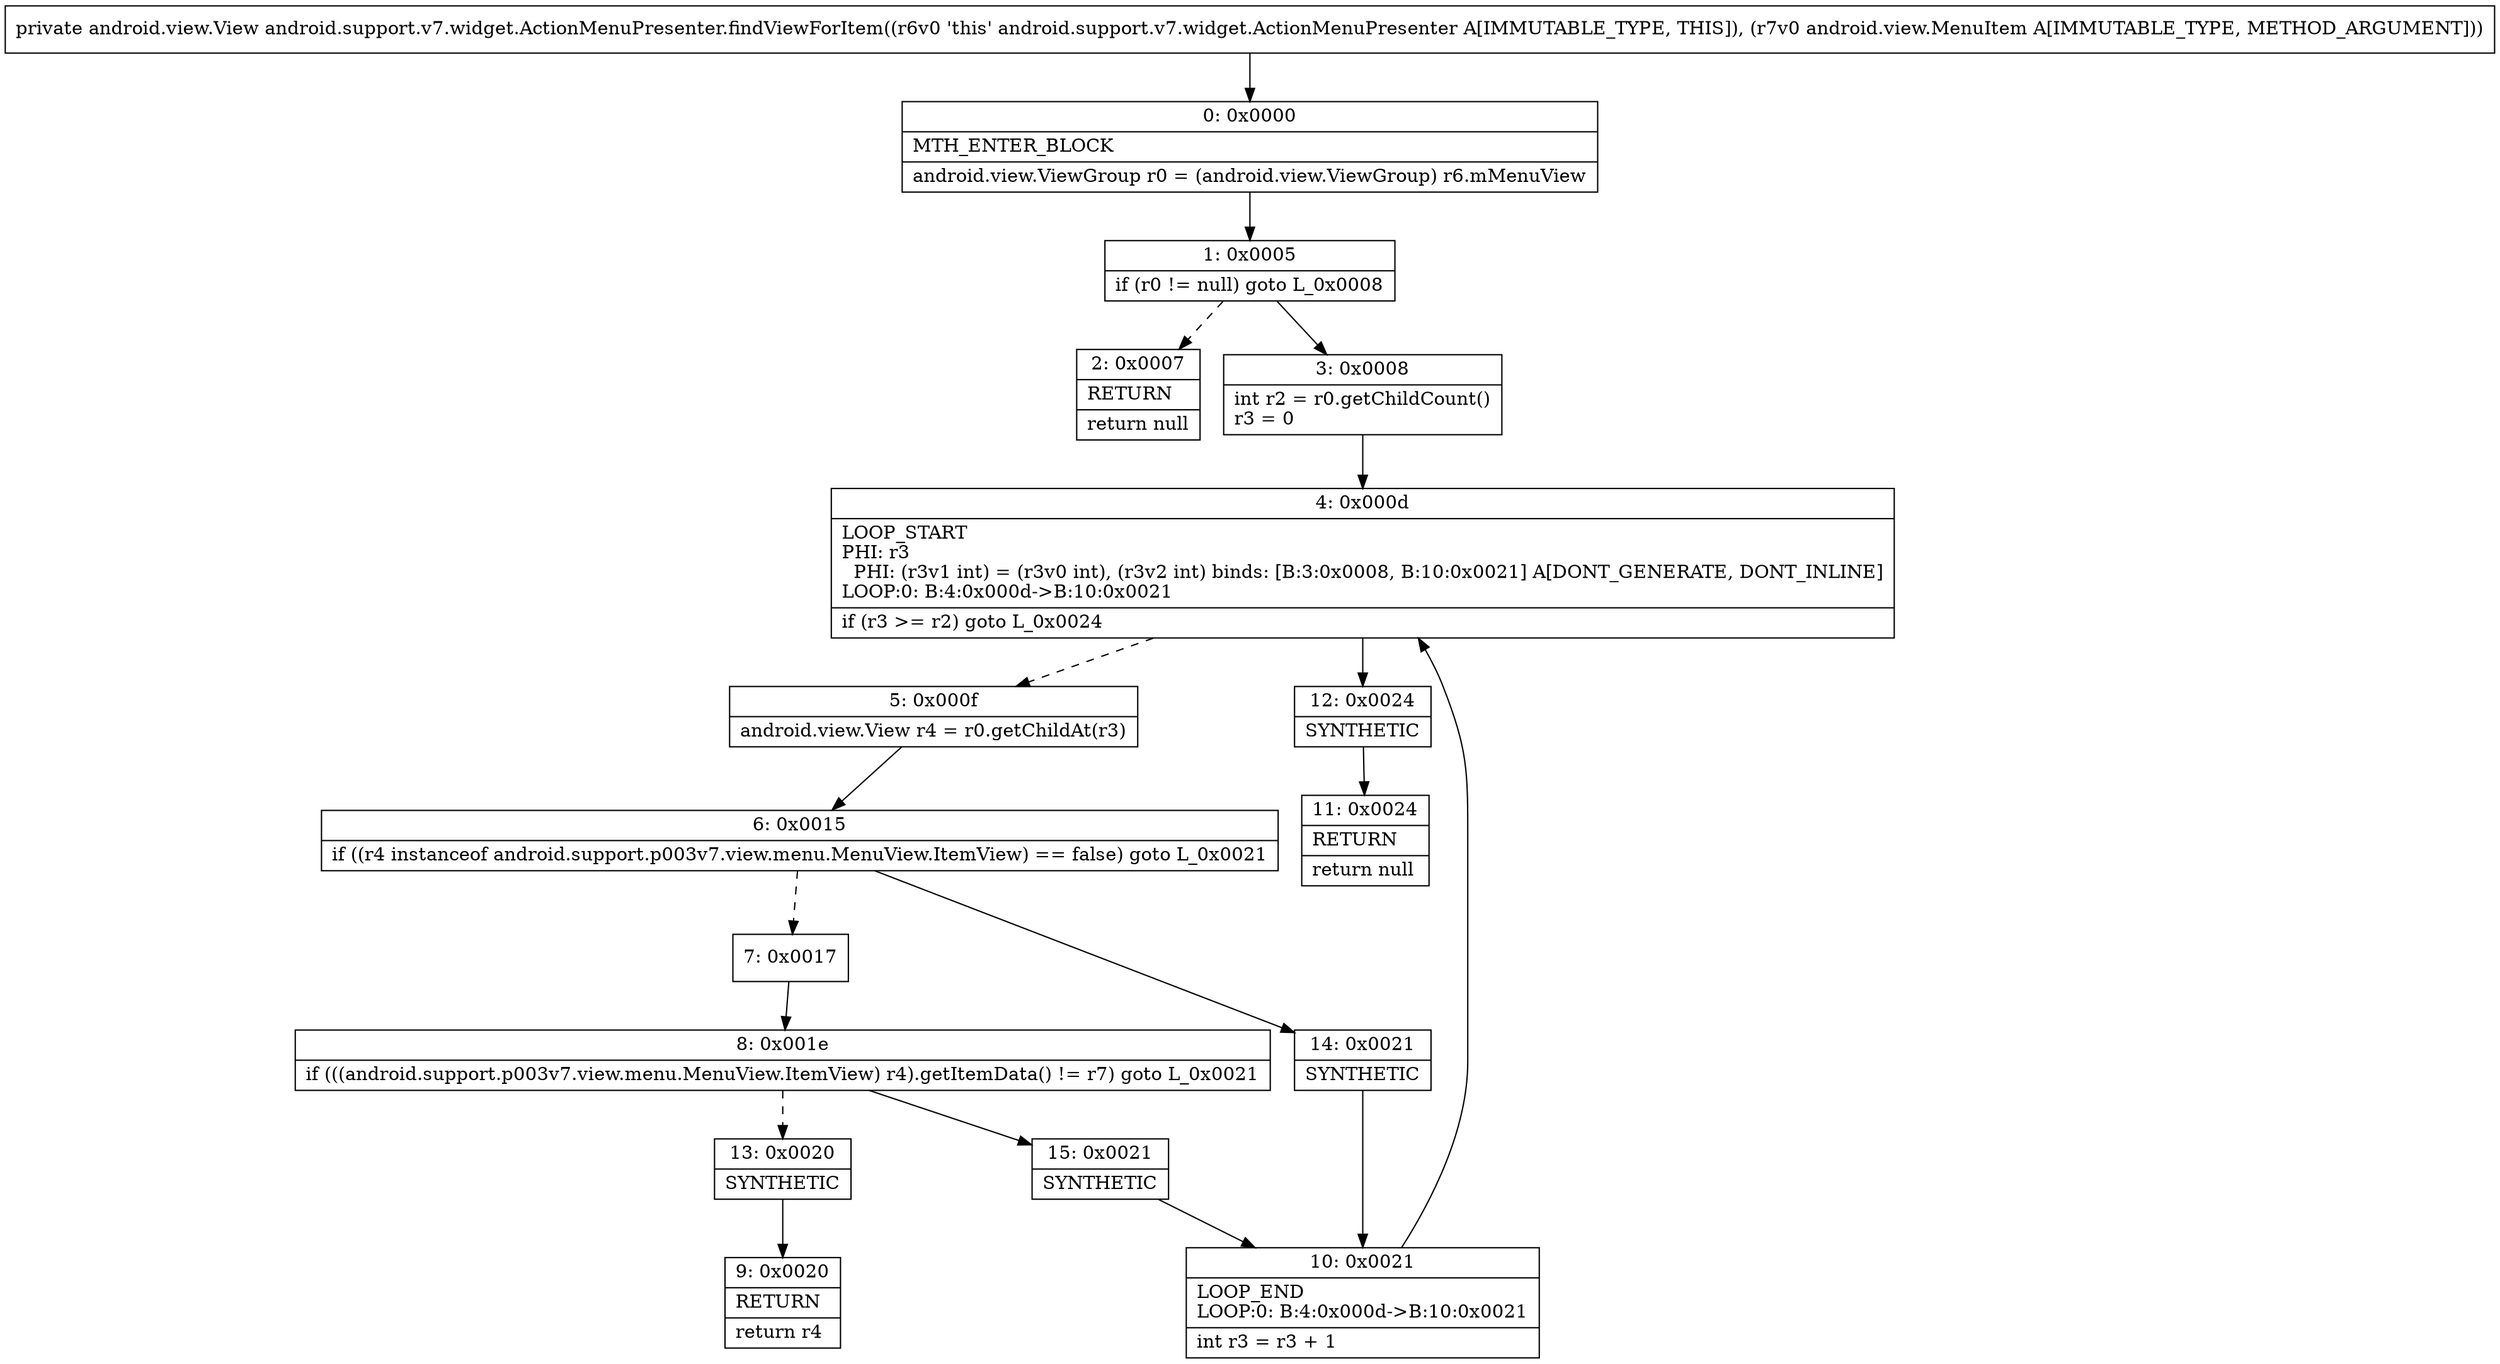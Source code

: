 digraph "CFG forandroid.support.v7.widget.ActionMenuPresenter.findViewForItem(Landroid\/view\/MenuItem;)Landroid\/view\/View;" {
Node_0 [shape=record,label="{0\:\ 0x0000|MTH_ENTER_BLOCK\l|android.view.ViewGroup r0 = (android.view.ViewGroup) r6.mMenuView\l}"];
Node_1 [shape=record,label="{1\:\ 0x0005|if (r0 != null) goto L_0x0008\l}"];
Node_2 [shape=record,label="{2\:\ 0x0007|RETURN\l|return null\l}"];
Node_3 [shape=record,label="{3\:\ 0x0008|int r2 = r0.getChildCount()\lr3 = 0\l}"];
Node_4 [shape=record,label="{4\:\ 0x000d|LOOP_START\lPHI: r3 \l  PHI: (r3v1 int) = (r3v0 int), (r3v2 int) binds: [B:3:0x0008, B:10:0x0021] A[DONT_GENERATE, DONT_INLINE]\lLOOP:0: B:4:0x000d\-\>B:10:0x0021\l|if (r3 \>= r2) goto L_0x0024\l}"];
Node_5 [shape=record,label="{5\:\ 0x000f|android.view.View r4 = r0.getChildAt(r3)\l}"];
Node_6 [shape=record,label="{6\:\ 0x0015|if ((r4 instanceof android.support.p003v7.view.menu.MenuView.ItemView) == false) goto L_0x0021\l}"];
Node_7 [shape=record,label="{7\:\ 0x0017}"];
Node_8 [shape=record,label="{8\:\ 0x001e|if (((android.support.p003v7.view.menu.MenuView.ItemView) r4).getItemData() != r7) goto L_0x0021\l}"];
Node_9 [shape=record,label="{9\:\ 0x0020|RETURN\l|return r4\l}"];
Node_10 [shape=record,label="{10\:\ 0x0021|LOOP_END\lLOOP:0: B:4:0x000d\-\>B:10:0x0021\l|int r3 = r3 + 1\l}"];
Node_11 [shape=record,label="{11\:\ 0x0024|RETURN\l|return null\l}"];
Node_12 [shape=record,label="{12\:\ 0x0024|SYNTHETIC\l}"];
Node_13 [shape=record,label="{13\:\ 0x0020|SYNTHETIC\l}"];
Node_14 [shape=record,label="{14\:\ 0x0021|SYNTHETIC\l}"];
Node_15 [shape=record,label="{15\:\ 0x0021|SYNTHETIC\l}"];
MethodNode[shape=record,label="{private android.view.View android.support.v7.widget.ActionMenuPresenter.findViewForItem((r6v0 'this' android.support.v7.widget.ActionMenuPresenter A[IMMUTABLE_TYPE, THIS]), (r7v0 android.view.MenuItem A[IMMUTABLE_TYPE, METHOD_ARGUMENT])) }"];
MethodNode -> Node_0;
Node_0 -> Node_1;
Node_1 -> Node_2[style=dashed];
Node_1 -> Node_3;
Node_3 -> Node_4;
Node_4 -> Node_5[style=dashed];
Node_4 -> Node_12;
Node_5 -> Node_6;
Node_6 -> Node_7[style=dashed];
Node_6 -> Node_14;
Node_7 -> Node_8;
Node_8 -> Node_13[style=dashed];
Node_8 -> Node_15;
Node_10 -> Node_4;
Node_12 -> Node_11;
Node_13 -> Node_9;
Node_14 -> Node_10;
Node_15 -> Node_10;
}

